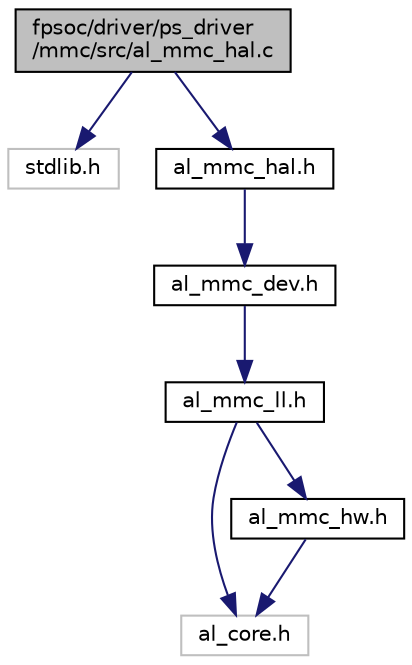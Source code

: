digraph "fpsoc/driver/ps_driver/mmc/src/al_mmc_hal.c"
{
  edge [fontname="Helvetica",fontsize="10",labelfontname="Helvetica",labelfontsize="10"];
  node [fontname="Helvetica",fontsize="10",shape=record];
  Node0 [label="fpsoc/driver/ps_driver\l/mmc/src/al_mmc_hal.c",height=0.2,width=0.4,color="black", fillcolor="grey75", style="filled", fontcolor="black"];
  Node0 -> Node1 [color="midnightblue",fontsize="10",style="solid",fontname="Helvetica"];
  Node1 [label="stdlib.h",height=0.2,width=0.4,color="grey75", fillcolor="white", style="filled"];
  Node0 -> Node2 [color="midnightblue",fontsize="10",style="solid",fontname="Helvetica"];
  Node2 [label="al_mmc_hal.h",height=0.2,width=0.4,color="black", fillcolor="white", style="filled",URL="$al__mmc__hal_8h.html"];
  Node2 -> Node3 [color="midnightblue",fontsize="10",style="solid",fontname="Helvetica"];
  Node3 [label="al_mmc_dev.h",height=0.2,width=0.4,color="black", fillcolor="white", style="filled",URL="$al__mmc__dev_8h.html",tooltip="mmc device driver "];
  Node3 -> Node4 [color="midnightblue",fontsize="10",style="solid",fontname="Helvetica"];
  Node4 [label="al_mmc_ll.h",height=0.2,width=0.4,color="black", fillcolor="white", style="filled",URL="$al__mmc__ll_8h.html"];
  Node4 -> Node5 [color="midnightblue",fontsize="10",style="solid",fontname="Helvetica"];
  Node5 [label="al_core.h",height=0.2,width=0.4,color="grey75", fillcolor="white", style="filled"];
  Node4 -> Node6 [color="midnightblue",fontsize="10",style="solid",fontname="Helvetica"];
  Node6 [label="al_mmc_hw.h",height=0.2,width=0.4,color="black", fillcolor="white", style="filled",URL="$al__mmc__hw_8h.html"];
  Node6 -> Node5 [color="midnightblue",fontsize="10",style="solid",fontname="Helvetica"];
}
